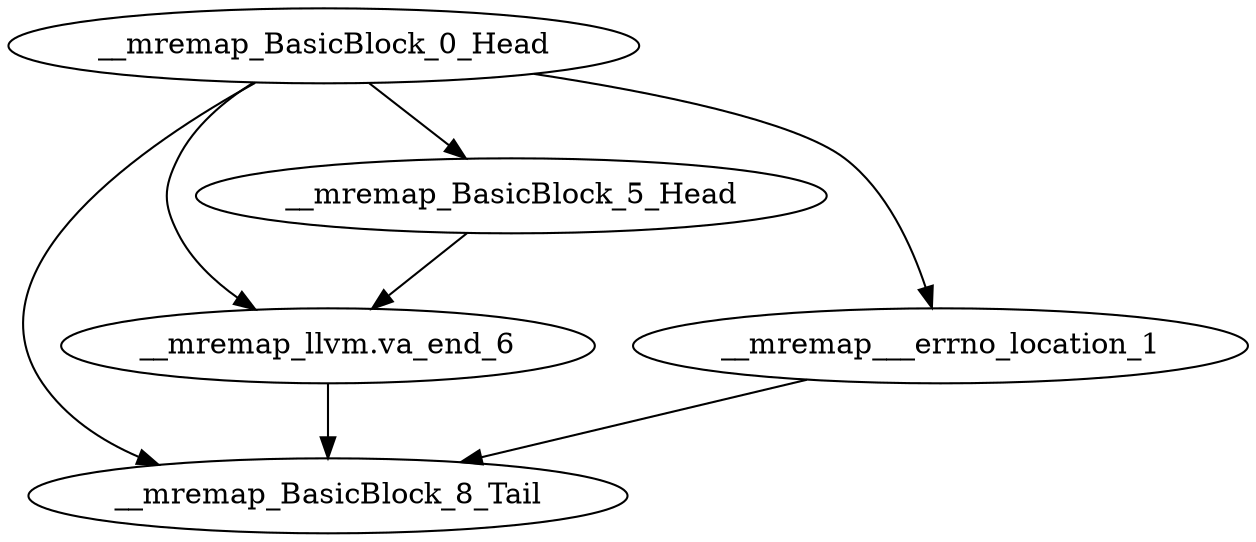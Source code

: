 digraph G {
    "__mremap_BasicBlock_0_Head" -> "__mremap_BasicBlock_8_Tail"
    "__mremap_BasicBlock_0_Head" -> "__mremap_llvm.va_end_6"
    "__mremap_BasicBlock_0_Head" -> "__mremap___errno_location_1"
    "__mremap_BasicBlock_0_Head" -> "__mremap_BasicBlock_5_Head"
    "__mremap_llvm.va_end_6" -> "__mremap_BasicBlock_8_Tail"
    "__mremap___errno_location_1" -> "__mremap_BasicBlock_8_Tail"
    "__mremap_BasicBlock_5_Head" -> "__mremap_llvm.va_end_6"
}
